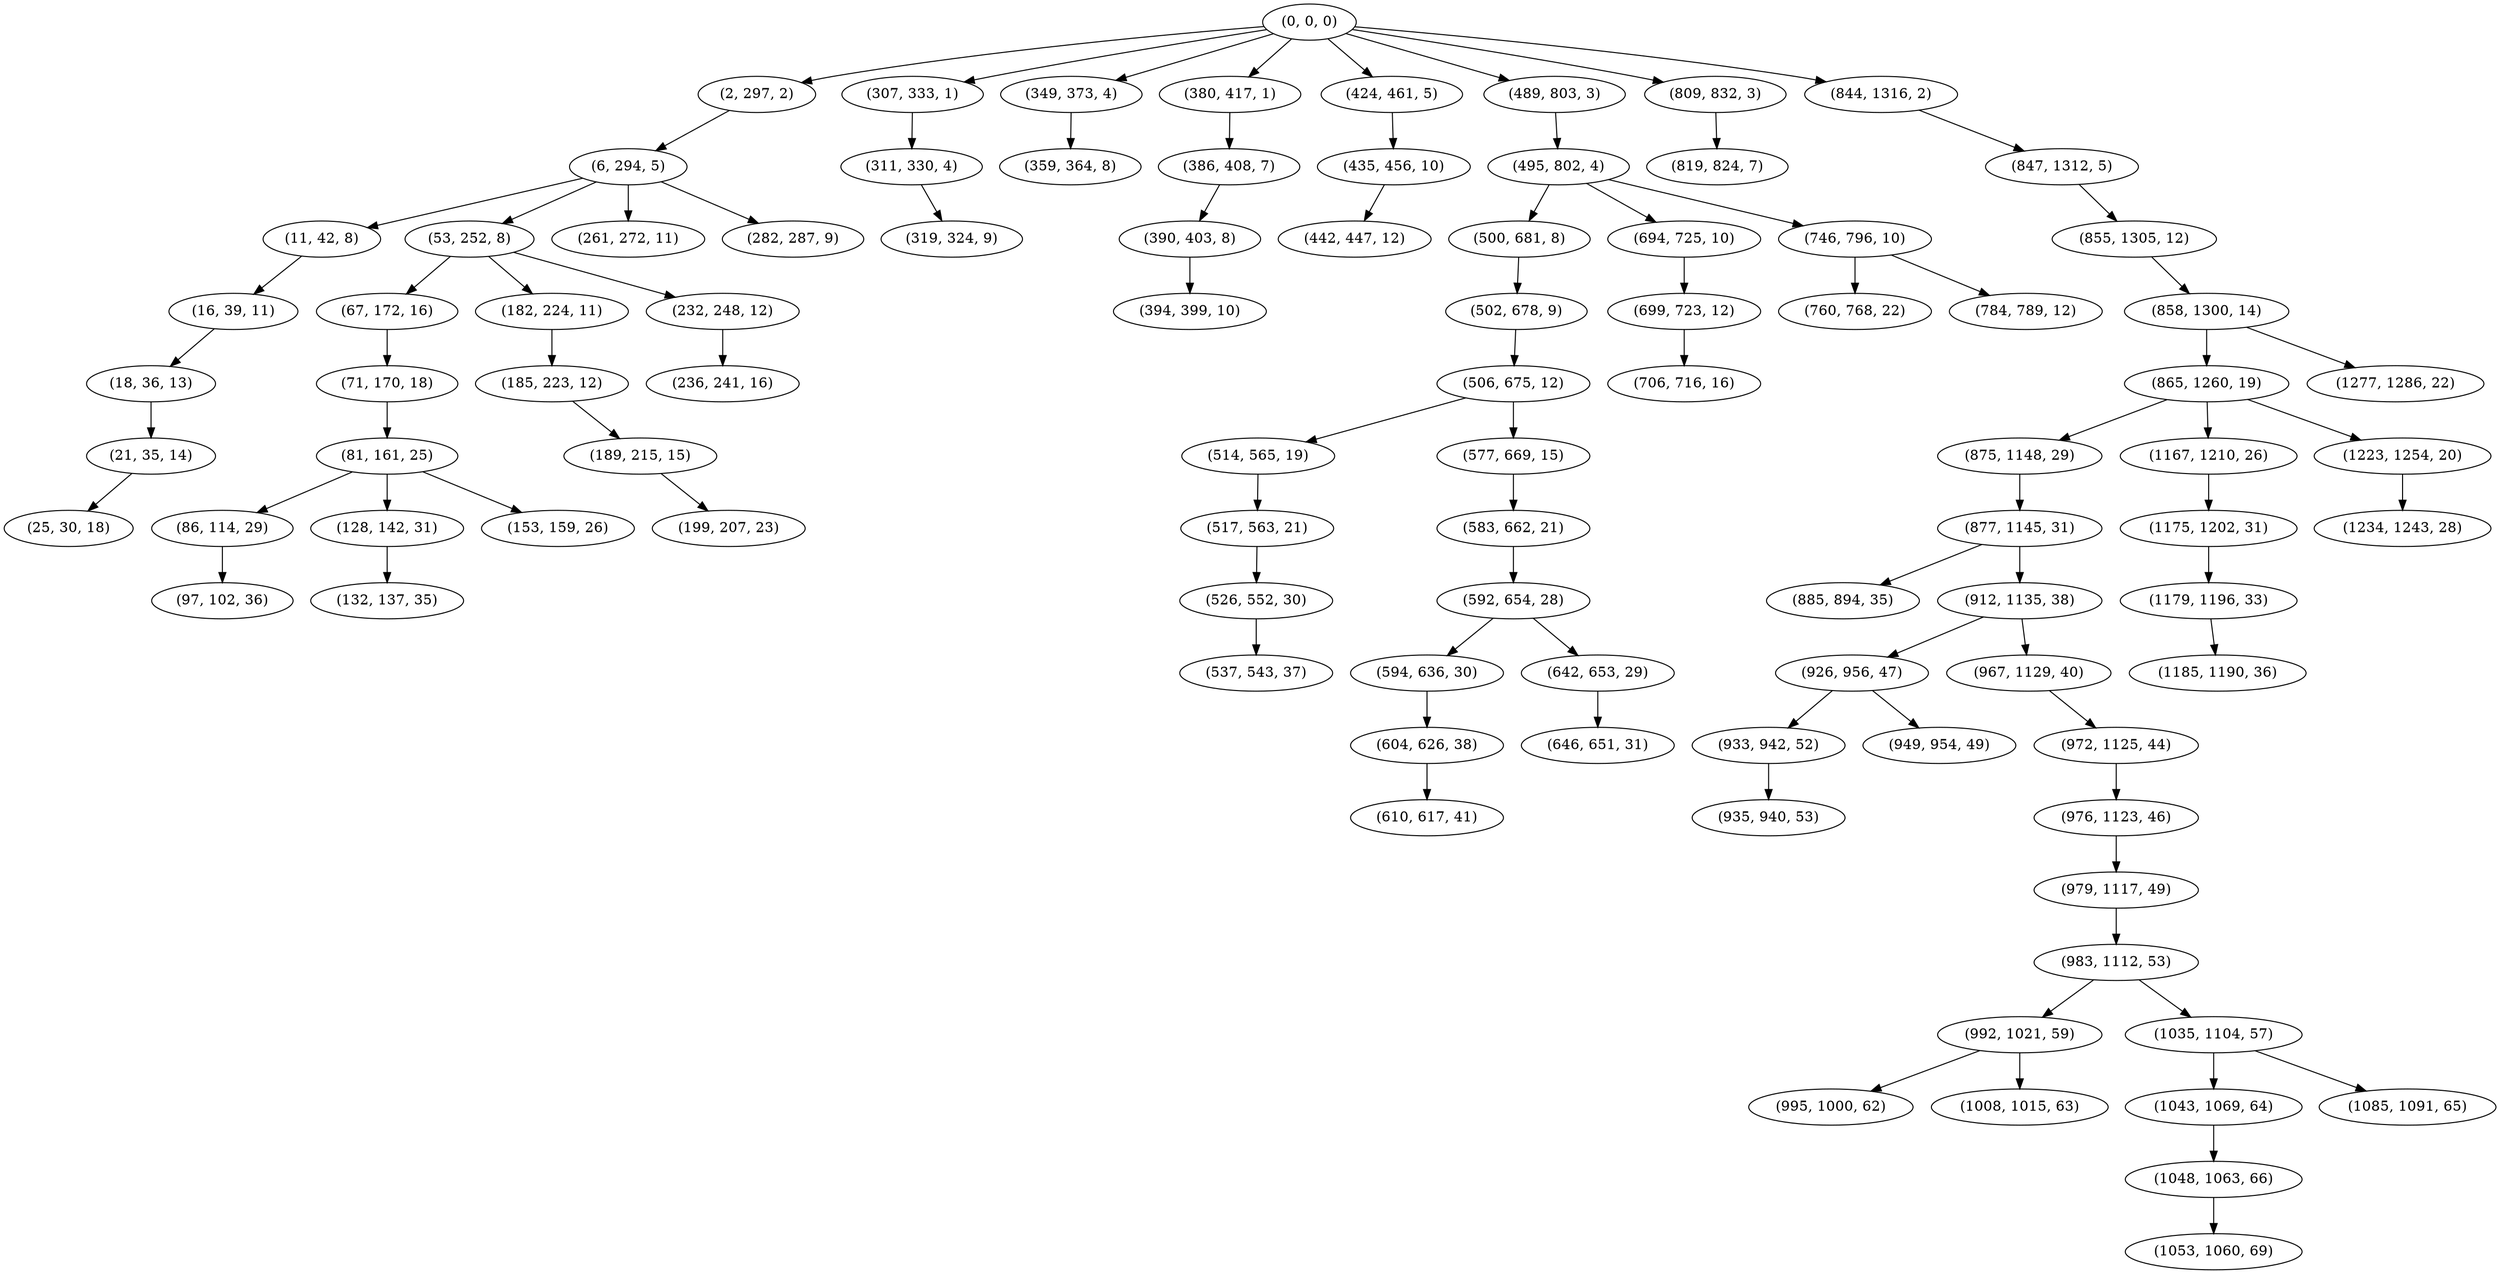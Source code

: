 digraph tree {
    "(0, 0, 0)";
    "(2, 297, 2)";
    "(6, 294, 5)";
    "(11, 42, 8)";
    "(16, 39, 11)";
    "(18, 36, 13)";
    "(21, 35, 14)";
    "(25, 30, 18)";
    "(53, 252, 8)";
    "(67, 172, 16)";
    "(71, 170, 18)";
    "(81, 161, 25)";
    "(86, 114, 29)";
    "(97, 102, 36)";
    "(128, 142, 31)";
    "(132, 137, 35)";
    "(153, 159, 26)";
    "(182, 224, 11)";
    "(185, 223, 12)";
    "(189, 215, 15)";
    "(199, 207, 23)";
    "(232, 248, 12)";
    "(236, 241, 16)";
    "(261, 272, 11)";
    "(282, 287, 9)";
    "(307, 333, 1)";
    "(311, 330, 4)";
    "(319, 324, 9)";
    "(349, 373, 4)";
    "(359, 364, 8)";
    "(380, 417, 1)";
    "(386, 408, 7)";
    "(390, 403, 8)";
    "(394, 399, 10)";
    "(424, 461, 5)";
    "(435, 456, 10)";
    "(442, 447, 12)";
    "(489, 803, 3)";
    "(495, 802, 4)";
    "(500, 681, 8)";
    "(502, 678, 9)";
    "(506, 675, 12)";
    "(514, 565, 19)";
    "(517, 563, 21)";
    "(526, 552, 30)";
    "(537, 543, 37)";
    "(577, 669, 15)";
    "(583, 662, 21)";
    "(592, 654, 28)";
    "(594, 636, 30)";
    "(604, 626, 38)";
    "(610, 617, 41)";
    "(642, 653, 29)";
    "(646, 651, 31)";
    "(694, 725, 10)";
    "(699, 723, 12)";
    "(706, 716, 16)";
    "(746, 796, 10)";
    "(760, 768, 22)";
    "(784, 789, 12)";
    "(809, 832, 3)";
    "(819, 824, 7)";
    "(844, 1316, 2)";
    "(847, 1312, 5)";
    "(855, 1305, 12)";
    "(858, 1300, 14)";
    "(865, 1260, 19)";
    "(875, 1148, 29)";
    "(877, 1145, 31)";
    "(885, 894, 35)";
    "(912, 1135, 38)";
    "(926, 956, 47)";
    "(933, 942, 52)";
    "(935, 940, 53)";
    "(949, 954, 49)";
    "(967, 1129, 40)";
    "(972, 1125, 44)";
    "(976, 1123, 46)";
    "(979, 1117, 49)";
    "(983, 1112, 53)";
    "(992, 1021, 59)";
    "(995, 1000, 62)";
    "(1008, 1015, 63)";
    "(1035, 1104, 57)";
    "(1043, 1069, 64)";
    "(1048, 1063, 66)";
    "(1053, 1060, 69)";
    "(1085, 1091, 65)";
    "(1167, 1210, 26)";
    "(1175, 1202, 31)";
    "(1179, 1196, 33)";
    "(1185, 1190, 36)";
    "(1223, 1254, 20)";
    "(1234, 1243, 28)";
    "(1277, 1286, 22)";
    "(0, 0, 0)" -> "(2, 297, 2)";
    "(0, 0, 0)" -> "(307, 333, 1)";
    "(0, 0, 0)" -> "(349, 373, 4)";
    "(0, 0, 0)" -> "(380, 417, 1)";
    "(0, 0, 0)" -> "(424, 461, 5)";
    "(0, 0, 0)" -> "(489, 803, 3)";
    "(0, 0, 0)" -> "(809, 832, 3)";
    "(0, 0, 0)" -> "(844, 1316, 2)";
    "(2, 297, 2)" -> "(6, 294, 5)";
    "(6, 294, 5)" -> "(11, 42, 8)";
    "(6, 294, 5)" -> "(53, 252, 8)";
    "(6, 294, 5)" -> "(261, 272, 11)";
    "(6, 294, 5)" -> "(282, 287, 9)";
    "(11, 42, 8)" -> "(16, 39, 11)";
    "(16, 39, 11)" -> "(18, 36, 13)";
    "(18, 36, 13)" -> "(21, 35, 14)";
    "(21, 35, 14)" -> "(25, 30, 18)";
    "(53, 252, 8)" -> "(67, 172, 16)";
    "(53, 252, 8)" -> "(182, 224, 11)";
    "(53, 252, 8)" -> "(232, 248, 12)";
    "(67, 172, 16)" -> "(71, 170, 18)";
    "(71, 170, 18)" -> "(81, 161, 25)";
    "(81, 161, 25)" -> "(86, 114, 29)";
    "(81, 161, 25)" -> "(128, 142, 31)";
    "(81, 161, 25)" -> "(153, 159, 26)";
    "(86, 114, 29)" -> "(97, 102, 36)";
    "(128, 142, 31)" -> "(132, 137, 35)";
    "(182, 224, 11)" -> "(185, 223, 12)";
    "(185, 223, 12)" -> "(189, 215, 15)";
    "(189, 215, 15)" -> "(199, 207, 23)";
    "(232, 248, 12)" -> "(236, 241, 16)";
    "(307, 333, 1)" -> "(311, 330, 4)";
    "(311, 330, 4)" -> "(319, 324, 9)";
    "(349, 373, 4)" -> "(359, 364, 8)";
    "(380, 417, 1)" -> "(386, 408, 7)";
    "(386, 408, 7)" -> "(390, 403, 8)";
    "(390, 403, 8)" -> "(394, 399, 10)";
    "(424, 461, 5)" -> "(435, 456, 10)";
    "(435, 456, 10)" -> "(442, 447, 12)";
    "(489, 803, 3)" -> "(495, 802, 4)";
    "(495, 802, 4)" -> "(500, 681, 8)";
    "(495, 802, 4)" -> "(694, 725, 10)";
    "(495, 802, 4)" -> "(746, 796, 10)";
    "(500, 681, 8)" -> "(502, 678, 9)";
    "(502, 678, 9)" -> "(506, 675, 12)";
    "(506, 675, 12)" -> "(514, 565, 19)";
    "(506, 675, 12)" -> "(577, 669, 15)";
    "(514, 565, 19)" -> "(517, 563, 21)";
    "(517, 563, 21)" -> "(526, 552, 30)";
    "(526, 552, 30)" -> "(537, 543, 37)";
    "(577, 669, 15)" -> "(583, 662, 21)";
    "(583, 662, 21)" -> "(592, 654, 28)";
    "(592, 654, 28)" -> "(594, 636, 30)";
    "(592, 654, 28)" -> "(642, 653, 29)";
    "(594, 636, 30)" -> "(604, 626, 38)";
    "(604, 626, 38)" -> "(610, 617, 41)";
    "(642, 653, 29)" -> "(646, 651, 31)";
    "(694, 725, 10)" -> "(699, 723, 12)";
    "(699, 723, 12)" -> "(706, 716, 16)";
    "(746, 796, 10)" -> "(760, 768, 22)";
    "(746, 796, 10)" -> "(784, 789, 12)";
    "(809, 832, 3)" -> "(819, 824, 7)";
    "(844, 1316, 2)" -> "(847, 1312, 5)";
    "(847, 1312, 5)" -> "(855, 1305, 12)";
    "(855, 1305, 12)" -> "(858, 1300, 14)";
    "(858, 1300, 14)" -> "(865, 1260, 19)";
    "(858, 1300, 14)" -> "(1277, 1286, 22)";
    "(865, 1260, 19)" -> "(875, 1148, 29)";
    "(865, 1260, 19)" -> "(1167, 1210, 26)";
    "(865, 1260, 19)" -> "(1223, 1254, 20)";
    "(875, 1148, 29)" -> "(877, 1145, 31)";
    "(877, 1145, 31)" -> "(885, 894, 35)";
    "(877, 1145, 31)" -> "(912, 1135, 38)";
    "(912, 1135, 38)" -> "(926, 956, 47)";
    "(912, 1135, 38)" -> "(967, 1129, 40)";
    "(926, 956, 47)" -> "(933, 942, 52)";
    "(926, 956, 47)" -> "(949, 954, 49)";
    "(933, 942, 52)" -> "(935, 940, 53)";
    "(967, 1129, 40)" -> "(972, 1125, 44)";
    "(972, 1125, 44)" -> "(976, 1123, 46)";
    "(976, 1123, 46)" -> "(979, 1117, 49)";
    "(979, 1117, 49)" -> "(983, 1112, 53)";
    "(983, 1112, 53)" -> "(992, 1021, 59)";
    "(983, 1112, 53)" -> "(1035, 1104, 57)";
    "(992, 1021, 59)" -> "(995, 1000, 62)";
    "(992, 1021, 59)" -> "(1008, 1015, 63)";
    "(1035, 1104, 57)" -> "(1043, 1069, 64)";
    "(1035, 1104, 57)" -> "(1085, 1091, 65)";
    "(1043, 1069, 64)" -> "(1048, 1063, 66)";
    "(1048, 1063, 66)" -> "(1053, 1060, 69)";
    "(1167, 1210, 26)" -> "(1175, 1202, 31)";
    "(1175, 1202, 31)" -> "(1179, 1196, 33)";
    "(1179, 1196, 33)" -> "(1185, 1190, 36)";
    "(1223, 1254, 20)" -> "(1234, 1243, 28)";
}
